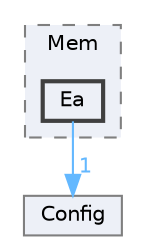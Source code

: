 digraph "Project/avProj/Bsw/Mem/Ea"
{
 // LATEX_PDF_SIZE
  bgcolor="transparent";
  edge [fontname=Helvetica,fontsize=10,labelfontname=Helvetica,labelfontsize=10];
  node [fontname=Helvetica,fontsize=10,shape=box,height=0.2,width=0.4];
  compound=true
  subgraph clusterdir_073a34dd20c76c01dc048c8133a914c5 {
    graph [ bgcolor="#edf0f7", pencolor="grey50", label="Mem", fontname=Helvetica,fontsize=10 style="filled,dashed", URL="dir_073a34dd20c76c01dc048c8133a914c5.html",tooltip=""]
  dir_db2860e628a7d26a5e12ae14cbb5d183 [label="Ea", fillcolor="#edf0f7", color="grey25", style="filled,bold", URL="dir_db2860e628a7d26a5e12ae14cbb5d183.html",tooltip=""];
  }
  dir_6372c9833482547caa045621d154f9b9 [label="Config", fillcolor="#edf0f7", color="grey50", style="filled", URL="dir_6372c9833482547caa045621d154f9b9.html",tooltip=""];
  dir_db2860e628a7d26a5e12ae14cbb5d183->dir_6372c9833482547caa045621d154f9b9 [headlabel="1", labeldistance=1.5 headhref="dir_000038_000024.html" color="steelblue1" fontcolor="steelblue1"];
}
